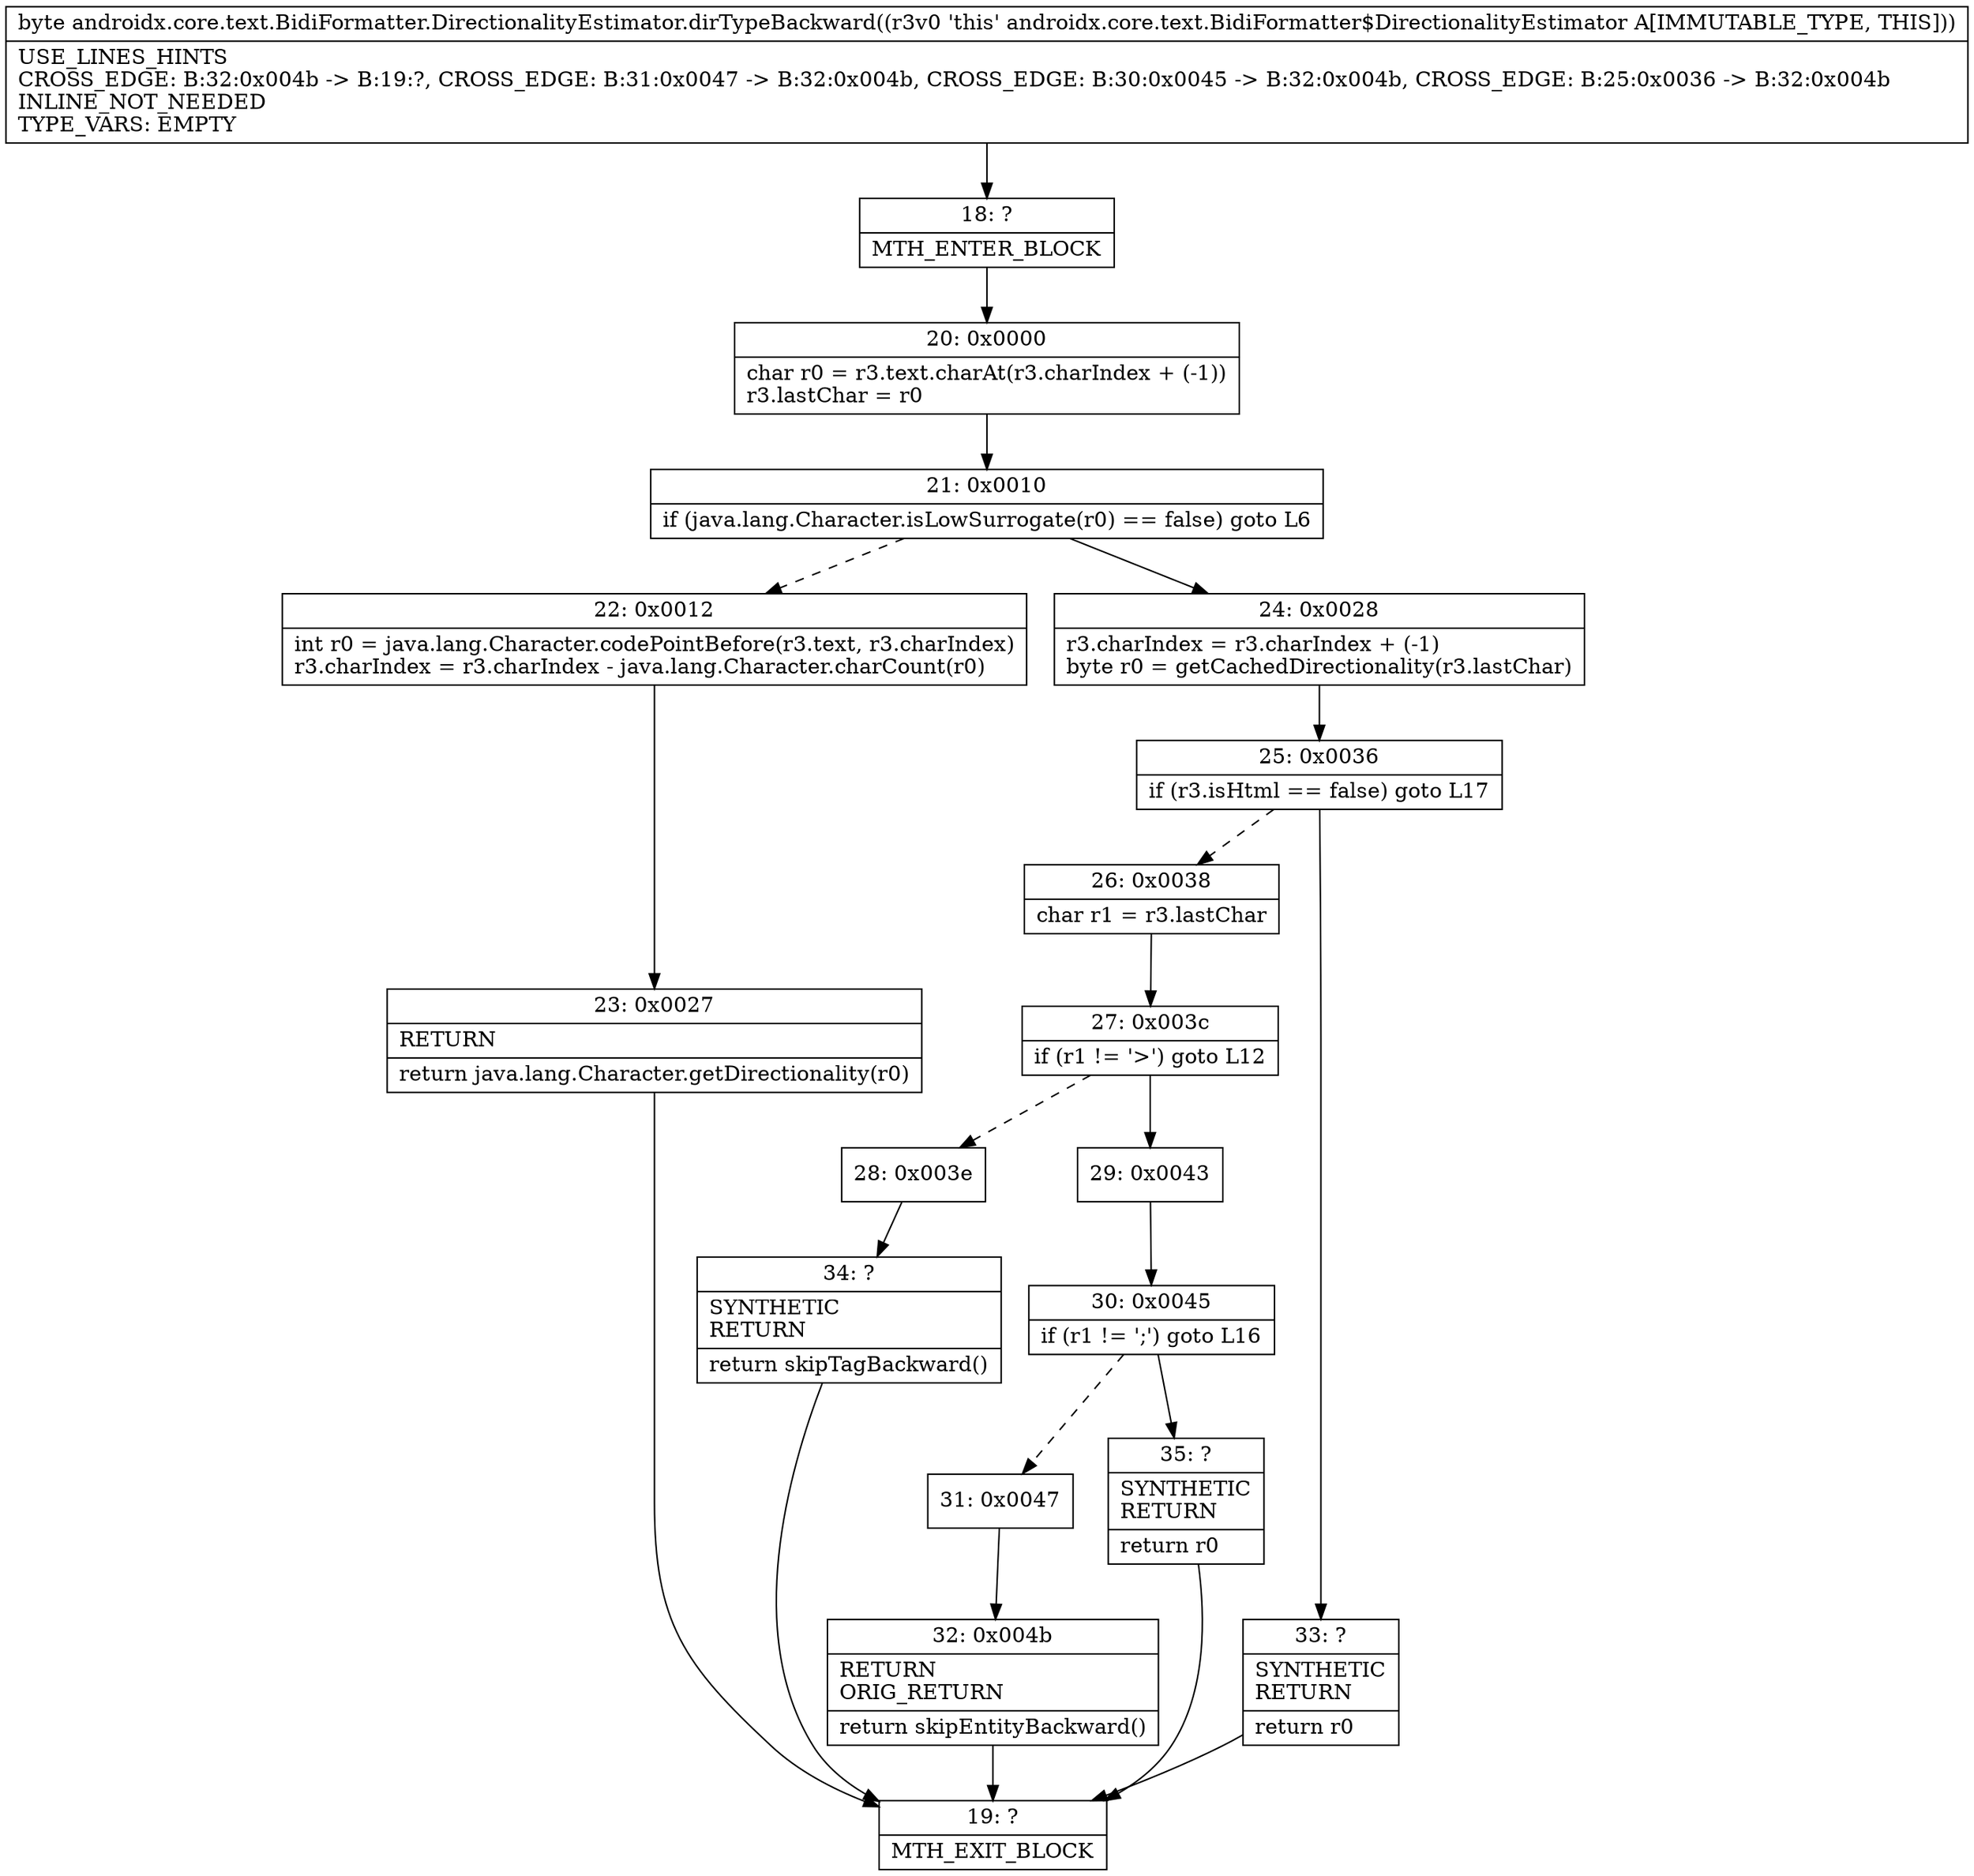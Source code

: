 digraph "CFG forandroidx.core.text.BidiFormatter.DirectionalityEstimator.dirTypeBackward()B" {
Node_18 [shape=record,label="{18\:\ ?|MTH_ENTER_BLOCK\l}"];
Node_20 [shape=record,label="{20\:\ 0x0000|char r0 = r3.text.charAt(r3.charIndex + (\-1))\lr3.lastChar = r0\l}"];
Node_21 [shape=record,label="{21\:\ 0x0010|if (java.lang.Character.isLowSurrogate(r0) == false) goto L6\l}"];
Node_22 [shape=record,label="{22\:\ 0x0012|int r0 = java.lang.Character.codePointBefore(r3.text, r3.charIndex)\lr3.charIndex = r3.charIndex \- java.lang.Character.charCount(r0)\l}"];
Node_23 [shape=record,label="{23\:\ 0x0027|RETURN\l|return java.lang.Character.getDirectionality(r0)\l}"];
Node_19 [shape=record,label="{19\:\ ?|MTH_EXIT_BLOCK\l}"];
Node_24 [shape=record,label="{24\:\ 0x0028|r3.charIndex = r3.charIndex + (\-1)\lbyte r0 = getCachedDirectionality(r3.lastChar)\l}"];
Node_25 [shape=record,label="{25\:\ 0x0036|if (r3.isHtml == false) goto L17\l}"];
Node_26 [shape=record,label="{26\:\ 0x0038|char r1 = r3.lastChar\l}"];
Node_27 [shape=record,label="{27\:\ 0x003c|if (r1 != '\>') goto L12\l}"];
Node_28 [shape=record,label="{28\:\ 0x003e}"];
Node_34 [shape=record,label="{34\:\ ?|SYNTHETIC\lRETURN\l|return skipTagBackward()\l}"];
Node_29 [shape=record,label="{29\:\ 0x0043}"];
Node_30 [shape=record,label="{30\:\ 0x0045|if (r1 != ';') goto L16\l}"];
Node_31 [shape=record,label="{31\:\ 0x0047}"];
Node_32 [shape=record,label="{32\:\ 0x004b|RETURN\lORIG_RETURN\l|return skipEntityBackward()\l}"];
Node_35 [shape=record,label="{35\:\ ?|SYNTHETIC\lRETURN\l|return r0\l}"];
Node_33 [shape=record,label="{33\:\ ?|SYNTHETIC\lRETURN\l|return r0\l}"];
MethodNode[shape=record,label="{byte androidx.core.text.BidiFormatter.DirectionalityEstimator.dirTypeBackward((r3v0 'this' androidx.core.text.BidiFormatter$DirectionalityEstimator A[IMMUTABLE_TYPE, THIS]))  | USE_LINES_HINTS\lCROSS_EDGE: B:32:0x004b \-\> B:19:?, CROSS_EDGE: B:31:0x0047 \-\> B:32:0x004b, CROSS_EDGE: B:30:0x0045 \-\> B:32:0x004b, CROSS_EDGE: B:25:0x0036 \-\> B:32:0x004b\lINLINE_NOT_NEEDED\lTYPE_VARS: EMPTY\l}"];
MethodNode -> Node_18;Node_18 -> Node_20;
Node_20 -> Node_21;
Node_21 -> Node_22[style=dashed];
Node_21 -> Node_24;
Node_22 -> Node_23;
Node_23 -> Node_19;
Node_24 -> Node_25;
Node_25 -> Node_26[style=dashed];
Node_25 -> Node_33;
Node_26 -> Node_27;
Node_27 -> Node_28[style=dashed];
Node_27 -> Node_29;
Node_28 -> Node_34;
Node_34 -> Node_19;
Node_29 -> Node_30;
Node_30 -> Node_31[style=dashed];
Node_30 -> Node_35;
Node_31 -> Node_32;
Node_32 -> Node_19;
Node_35 -> Node_19;
Node_33 -> Node_19;
}

